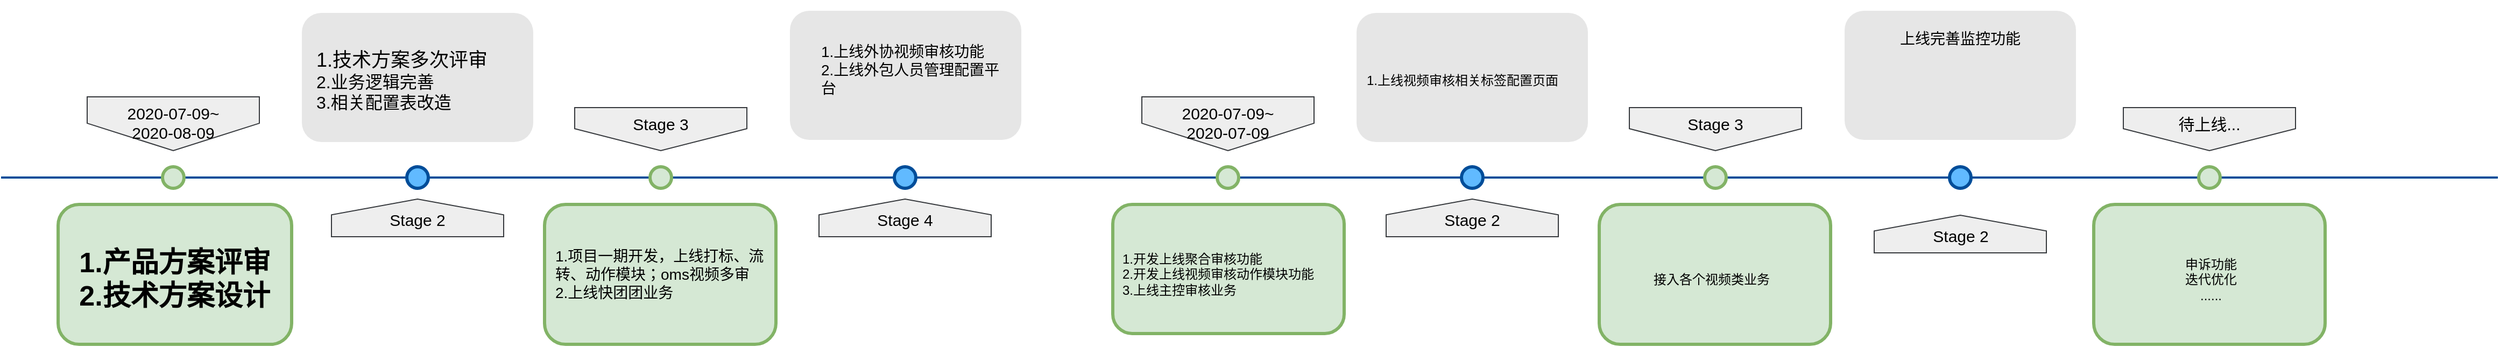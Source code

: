 <mxfile version="14.7.6" type="github">
  <diagram name="Page-1" id="82e54ff1-d628-8f03-85c4-9753963a91cd">
    <mxGraphModel dx="1306" dy="724" grid="1" gridSize="10" guides="1" tooltips="1" connect="1" arrows="1" fold="1" page="1" pageScale="1" pageWidth="1100" pageHeight="850" background="none" math="0" shadow="0">
      <root>
        <mxCell id="0" />
        <mxCell id="1" parent="0" />
        <mxCell id="4ec97bd9e5d20128-1" value="" style="line;strokeWidth=2;html=1;fillColor=none;fontSize=28;fontColor=#004D99;strokeColor=#004D99;" parent="1" vertex="1">
          <mxGeometry x="40" y="400" width="1000" height="10" as="geometry" />
        </mxCell>
        <mxCell id="4ec97bd9e5d20128-5" value="2020-07-09~&lt;br&gt;2020-08-09" style="shape=offPageConnector;whiteSpace=wrap;html=1;fillColor=#eeeeee;fontSize=15;size=0.509;verticalAlign=top;strokeColor=#36393d;" parent="1" vertex="1">
          <mxGeometry x="120" y="330" width="160" height="50" as="geometry" />
        </mxCell>
        <mxCell id="4ec97bd9e5d20128-6" value="&lt;span&gt;Stage 3&lt;/span&gt;" style="shape=offPageConnector;whiteSpace=wrap;html=1;fillColor=#eeeeee;fontSize=15;size=0.509;verticalAlign=top;strokeColor=#36393d;" parent="1" vertex="1">
          <mxGeometry x="573" y="340" width="160" height="40" as="geometry" />
        </mxCell>
        <mxCell id="4ec97bd9e5d20128-7" value="&lt;span&gt;Stage 2&lt;/span&gt;" style="shape=offPageConnector;whiteSpace=wrap;html=1;fillColor=#eeeeee;fontSize=15;size=0.418;flipV=1;verticalAlign=bottom;strokeColor=#36393d;spacingBottom=4;" parent="1" vertex="1">
          <mxGeometry x="347" y="425" width="160" height="35" as="geometry" />
        </mxCell>
        <mxCell id="4ec97bd9e5d20128-8" value="&lt;span&gt;Stage 4&lt;/span&gt;" style="shape=offPageConnector;whiteSpace=wrap;html=1;fillColor=#eeeeee;fontSize=15;size=0.418;flipV=1;verticalAlign=bottom;strokeColor=#36393d;spacingBottom=4;" parent="1" vertex="1">
          <mxGeometry x="800" y="425" width="160" height="35" as="geometry" />
        </mxCell>
        <mxCell id="4ec97bd9e5d20128-9" value="" style="ellipse;whiteSpace=wrap;html=1;fillColor=#d5e8d4;fontSize=28;strokeWidth=3;strokeColor=#82b366;" parent="1" vertex="1">
          <mxGeometry x="190" y="395" width="20" height="20" as="geometry" />
        </mxCell>
        <mxCell id="4ec97bd9e5d20128-10" value="" style="ellipse;whiteSpace=wrap;html=1;fillColor=#61BAFF;fontSize=28;fontColor=#004D99;strokeWidth=3;strokeColor=#004D99;" parent="1" vertex="1">
          <mxGeometry x="417" y="395" width="20" height="20" as="geometry" />
        </mxCell>
        <mxCell id="4ec97bd9e5d20128-11" value="" style="ellipse;whiteSpace=wrap;html=1;fillColor=#d5e8d4;fontSize=28;strokeWidth=3;strokeColor=#82b366;" parent="1" vertex="1">
          <mxGeometry x="643" y="395" width="20" height="20" as="geometry" />
        </mxCell>
        <mxCell id="4ec97bd9e5d20128-13" value="" style="ellipse;whiteSpace=wrap;html=1;fillColor=#61BAFF;fontSize=28;fontColor=#004D99;strokeWidth=3;strokeColor=#004D99;" parent="1" vertex="1">
          <mxGeometry x="870" y="395" width="20" height="20" as="geometry" />
        </mxCell>
        <mxCell id="4ec97bd9e5d20128-14" value="&lt;h1&gt;&lt;div&gt;&lt;br&gt;&lt;/div&gt;&lt;div&gt;1.产品方案评审&lt;/div&gt;&lt;div&gt;2.技术方案设计&lt;/div&gt;&lt;/h1&gt;" style="text;html=1;spacing=5;spacingTop=-20;whiteSpace=wrap;overflow=hidden;strokeColor=#82b366;strokeWidth=3;fillColor=#d5e8d4;fontSize=13;align=center;rounded=1;" parent="1" vertex="1">
          <mxGeometry x="93" y="430" width="217" height="130" as="geometry" />
        </mxCell>
        <mxCell id="4ec97bd9e5d20128-17" value="&lt;h1&gt;&lt;br&gt;&lt;/h1&gt;" style="text;html=1;spacing=5;spacingTop=-20;whiteSpace=wrap;overflow=hidden;strokeColor=#82b366;strokeWidth=3;fillColor=#d5e8d4;fontSize=13;align=center;rounded=1;" parent="1" vertex="1">
          <mxGeometry x="545" y="430" width="215" height="130" as="geometry" />
        </mxCell>
        <mxCell id="4ec97bd9e5d20128-18" value="&lt;h1&gt;&lt;br&gt;&lt;/h1&gt;" style="text;html=1;spacing=5;spacingTop=-20;whiteSpace=wrap;overflow=hidden;strokeColor=none;strokeWidth=3;fillColor=#E6E6E6;fontSize=13;fontColor=#000000;align=center;rounded=1;" parent="1" vertex="1">
          <mxGeometry x="773" y="250" width="215" height="120" as="geometry" />
        </mxCell>
        <mxCell id="1pX3YzozoCIWpOuqQOYF-4" value="&lt;font style=&quot;font-size: 14px&quot;&gt;1.项目一期开发，上线打标、流转、动作模块；oms视频多审&lt;br&gt;2.上线快团团业务&lt;/font&gt;" style="text;html=1;strokeColor=none;fillColor=none;align=left;verticalAlign=middle;whiteSpace=wrap;rounded=0;" parent="1" vertex="1">
          <mxGeometry x="552.5" y="440" width="197.5" height="110" as="geometry" />
        </mxCell>
        <mxCell id="1pX3YzozoCIWpOuqQOYF-5" value="&lt;h1&gt;&lt;br&gt;&lt;/h1&gt;" style="text;html=1;spacing=5;spacingTop=-20;whiteSpace=wrap;overflow=hidden;strokeColor=none;strokeWidth=3;fillColor=#E6E6E6;fontSize=13;fontColor=#000000;align=center;rounded=1;" parent="1" vertex="1">
          <mxGeometry x="319.5" y="252" width="215" height="120" as="geometry" />
        </mxCell>
        <mxCell id="1pX3YzozoCIWpOuqQOYF-6" value="&lt;div style=&quot;text-align: left&quot;&gt;&lt;font style=&quot;font-size: 18px&quot;&gt;&lt;span style=&quot;text-align: center&quot;&gt;1.&lt;/span&gt;&lt;span style=&quot;font-family: &amp;#34;helvetica&amp;#34; ; text-align: center&quot;&gt;技术方案多次评审&lt;/span&gt;&lt;/font&gt;&lt;/div&gt;&lt;font size=&quot;3&quot;&gt;&lt;span style=&quot;font-family: &amp;#34;helvetica&amp;#34; ; text-align: center&quot;&gt;2.业务逻辑完善&lt;br&gt;&lt;/span&gt;&lt;span style=&quot;font-family: &amp;#34;helvetica&amp;#34; ; text-align: center&quot;&gt;3.相关配置表改造&lt;/span&gt;&lt;/font&gt;&lt;span style=&quot;font-family: &amp;#34;helvetica&amp;#34; ; font-size: 13px ; text-align: center&quot;&gt;&lt;br&gt;&lt;/span&gt;" style="text;html=1;strokeColor=none;fillColor=none;align=left;verticalAlign=middle;whiteSpace=wrap;rounded=0;" parent="1" vertex="1">
          <mxGeometry x="331" y="270" width="190" height="90" as="geometry" />
        </mxCell>
        <mxCell id="1pX3YzozoCIWpOuqQOYF-7" value="" style="line;strokeWidth=2;html=1;fillColor=none;fontSize=28;fontColor=#004D99;strokeColor=#004D99;" parent="1" vertex="1">
          <mxGeometry x="1020" y="400" width="1340" height="10" as="geometry" />
        </mxCell>
        <mxCell id="1pX3YzozoCIWpOuqQOYF-8" value="2020-07-09~&lt;br&gt;2020-07-09" style="shape=offPageConnector;whiteSpace=wrap;html=1;fillColor=#eeeeee;fontSize=15;size=0.509;verticalAlign=top;strokeColor=#36393d;" parent="1" vertex="1">
          <mxGeometry x="1100" y="330" width="160" height="50" as="geometry" />
        </mxCell>
        <mxCell id="1pX3YzozoCIWpOuqQOYF-9" value="&lt;span&gt;Stage 3&lt;/span&gt;" style="shape=offPageConnector;whiteSpace=wrap;html=1;fillColor=#eeeeee;fontSize=15;size=0.509;verticalAlign=top;strokeColor=#36393d;" parent="1" vertex="1">
          <mxGeometry x="1553" y="340" width="160" height="40" as="geometry" />
        </mxCell>
        <mxCell id="1pX3YzozoCIWpOuqQOYF-10" value="&lt;span&gt;Stage 2&lt;/span&gt;" style="shape=offPageConnector;whiteSpace=wrap;html=1;fillColor=#eeeeee;fontSize=15;size=0.418;flipV=1;verticalAlign=bottom;strokeColor=#36393d;spacingBottom=4;" parent="1" vertex="1">
          <mxGeometry x="1327" y="425" width="160" height="35" as="geometry" />
        </mxCell>
        <mxCell id="1pX3YzozoCIWpOuqQOYF-12" value="" style="ellipse;whiteSpace=wrap;html=1;fillColor=#d5e8d4;fontSize=28;strokeWidth=3;strokeColor=#82b366;" parent="1" vertex="1">
          <mxGeometry x="1170" y="395" width="20" height="20" as="geometry" />
        </mxCell>
        <mxCell id="1pX3YzozoCIWpOuqQOYF-13" value="" style="ellipse;whiteSpace=wrap;html=1;fillColor=#61BAFF;fontSize=28;fontColor=#004D99;strokeWidth=3;strokeColor=#004D99;" parent="1" vertex="1">
          <mxGeometry x="1397" y="395" width="20" height="20" as="geometry" />
        </mxCell>
        <mxCell id="1pX3YzozoCIWpOuqQOYF-14" value="" style="ellipse;whiteSpace=wrap;html=1;fillColor=#d5e8d4;fontSize=28;strokeWidth=3;strokeColor=#82b366;" parent="1" vertex="1">
          <mxGeometry x="1623" y="395" width="20" height="20" as="geometry" />
        </mxCell>
        <mxCell id="1pX3YzozoCIWpOuqQOYF-15" value="" style="ellipse;whiteSpace=wrap;html=1;fillColor=#d5e8d4;fontSize=28;strokeWidth=3;strokeColor=#82b366;" parent="1" vertex="1">
          <mxGeometry x="2082" y="395" width="20" height="20" as="geometry" />
        </mxCell>
        <mxCell id="1pX3YzozoCIWpOuqQOYF-16" value="&lt;h1&gt;&lt;br&gt;&lt;/h1&gt;" style="text;html=1;spacing=5;spacingTop=-20;whiteSpace=wrap;overflow=hidden;strokeColor=#82b366;strokeWidth=3;fillColor=#d5e8d4;fontSize=13;align=center;rounded=1;" parent="1" vertex="1">
          <mxGeometry x="1073" y="430" width="215" height="120" as="geometry" />
        </mxCell>
        <mxCell id="1pX3YzozoCIWpOuqQOYF-17" value="&lt;h1&gt;&lt;br&gt;&lt;/h1&gt;" style="text;html=1;spacing=5;spacingTop=-20;whiteSpace=wrap;overflow=hidden;strokeColor=#82b366;strokeWidth=3;fillColor=#d5e8d4;fontSize=13;align=center;rounded=1;" parent="1" vertex="1">
          <mxGeometry x="1525" y="430" width="215" height="130" as="geometry" />
        </mxCell>
        <mxCell id="1pX3YzozoCIWpOuqQOYF-18" value="&lt;h1&gt;&lt;span style=&quot;font-size: 14px ; font-weight: 400 ; text-align: left&quot;&gt;上线完善监控功能&lt;/span&gt;&lt;br&gt;&lt;/h1&gt;" style="text;html=1;spacing=5;spacingTop=-20;whiteSpace=wrap;overflow=hidden;strokeColor=none;strokeWidth=3;fillColor=#E6E6E6;fontSize=13;fontColor=#000000;align=center;rounded=1;" parent="1" vertex="1">
          <mxGeometry x="1753" y="250" width="215" height="120" as="geometry" />
        </mxCell>
        <mxCell id="1pX3YzozoCIWpOuqQOYF-20" value="&lt;h1&gt;&lt;br&gt;&lt;/h1&gt;" style="text;html=1;spacing=5;spacingTop=-20;whiteSpace=wrap;overflow=hidden;strokeColor=none;strokeWidth=3;fillColor=#E6E6E6;fontSize=13;fontColor=#000000;align=center;rounded=1;" parent="1" vertex="1">
          <mxGeometry x="1299.5" y="252" width="215" height="120" as="geometry" />
        </mxCell>
        <mxCell id="-uqG4-9dDikoudS8ZXK9-2" value="&lt;font style=&quot;font-size: 14px&quot;&gt;1.上线外协视频审核功能&lt;br&gt;2.上线外包人员管理配置平台&lt;/font&gt;" style="text;html=1;strokeColor=none;fillColor=none;align=left;verticalAlign=middle;whiteSpace=wrap;rounded=0;" vertex="1" parent="1">
          <mxGeometry x="800" y="260" width="170" height="90" as="geometry" />
        </mxCell>
        <mxCell id="-uqG4-9dDikoudS8ZXK9-4" value="1.开发上线聚合审核功能&lt;br&gt;2.开发上线视频审核动作模块功能&lt;br&gt;3.上线主控审核业务" style="text;html=1;strokeColor=none;fillColor=none;align=left;verticalAlign=middle;whiteSpace=wrap;rounded=0;" vertex="1" parent="1">
          <mxGeometry x="1080" y="460" width="190" height="70" as="geometry" />
        </mxCell>
        <mxCell id="-uqG4-9dDikoudS8ZXK9-5" value="1.上线视频审核相关标签配置页面" style="text;html=1;strokeColor=none;fillColor=none;align=left;verticalAlign=middle;whiteSpace=wrap;rounded=0;" vertex="1" parent="1">
          <mxGeometry x="1307" y="280" width="180" height="70" as="geometry" />
        </mxCell>
        <mxCell id="-uqG4-9dDikoudS8ZXK9-6" value="&lt;span&gt;待上线...&lt;/span&gt;" style="shape=offPageConnector;whiteSpace=wrap;html=1;fillColor=#eeeeee;fontSize=15;size=0.509;verticalAlign=top;strokeColor=#36393d;" vertex="1" parent="1">
          <mxGeometry x="2012" y="340" width="160" height="40" as="geometry" />
        </mxCell>
        <mxCell id="-uqG4-9dDikoudS8ZXK9-7" value="" style="ellipse;whiteSpace=wrap;html=1;fillColor=#61BAFF;fontSize=28;fontColor=#004D99;strokeWidth=3;strokeColor=#004D99;" vertex="1" parent="1">
          <mxGeometry x="1850.5" y="395" width="20" height="20" as="geometry" />
        </mxCell>
        <mxCell id="-uqG4-9dDikoudS8ZXK9-9" value="&lt;h1&gt;&lt;br&gt;&lt;/h1&gt;" style="text;html=1;spacing=5;spacingTop=-20;whiteSpace=wrap;overflow=hidden;strokeColor=#82b366;strokeWidth=3;fillColor=#d5e8d4;fontSize=13;align=center;rounded=1;" vertex="1" parent="1">
          <mxGeometry x="1984.5" y="430" width="215" height="130" as="geometry" />
        </mxCell>
        <mxCell id="-uqG4-9dDikoudS8ZXK9-10" value="接入各个视频类业务" style="text;html=1;strokeColor=none;fillColor=none;align=center;verticalAlign=middle;whiteSpace=wrap;rounded=0;" vertex="1" parent="1">
          <mxGeometry x="1546" y="465" width="167" height="70" as="geometry" />
        </mxCell>
        <mxCell id="-uqG4-9dDikoudS8ZXK9-11" value="申诉功能&lt;br&gt;迭代优化&lt;br&gt;......" style="text;html=1;strokeColor=none;fillColor=none;align=center;verticalAlign=middle;whiteSpace=wrap;rounded=0;" vertex="1" parent="1">
          <mxGeometry x="2030" y="470" width="127" height="60" as="geometry" />
        </mxCell>
        <mxCell id="-uqG4-9dDikoudS8ZXK9-12" value="&lt;span&gt;Stage 2&lt;/span&gt;" style="shape=offPageConnector;whiteSpace=wrap;html=1;fillColor=#eeeeee;fontSize=15;size=0.418;flipV=1;verticalAlign=bottom;strokeColor=#36393d;spacingBottom=4;" vertex="1" parent="1">
          <mxGeometry x="1780.5" y="440" width="160" height="35" as="geometry" />
        </mxCell>
      </root>
    </mxGraphModel>
  </diagram>
</mxfile>
